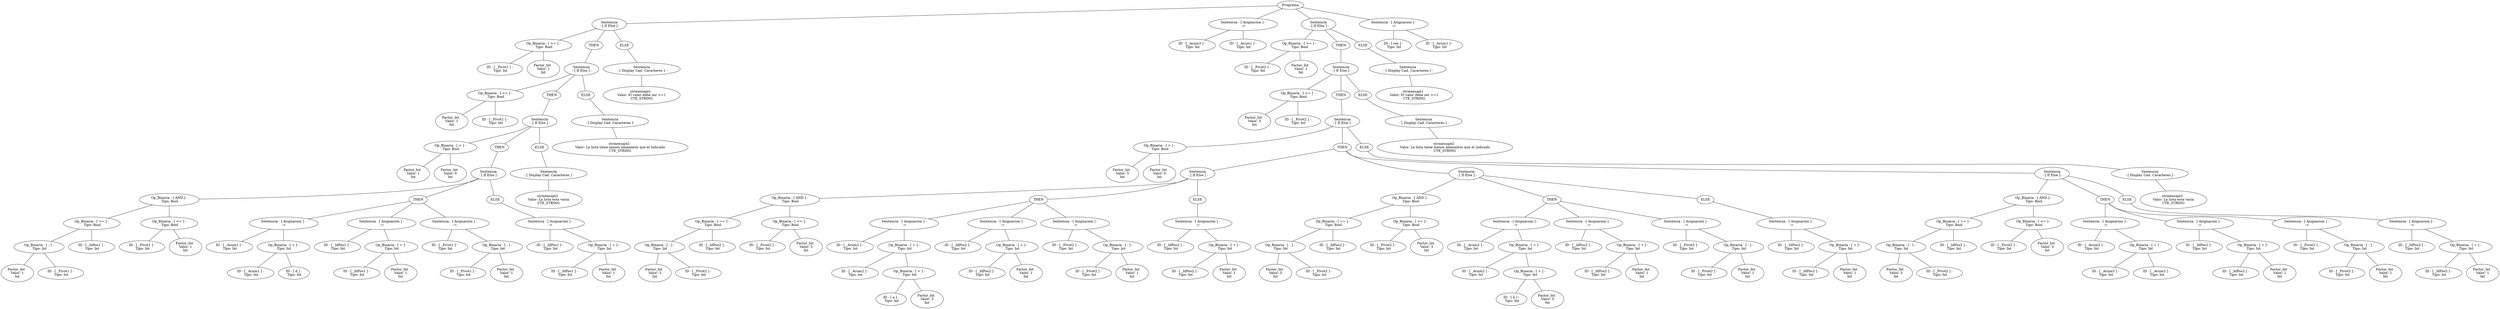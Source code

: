 graph G {nodo_programa[label="Programa"]
nodo_421932997[label="Sentencia
 - [ If Else ] -"]
nodo_programa--nodo_421932997
nodo_625837634[label=" Op_Binaria - [ >= ] - 
 Tipo: Bool"]
nodo_421932997--nodo_625837634
nodo_520783934[label=" ID - [ _Pivot1 ] - 
 Tipo: Int"]
nodo_625837634--nodo_520783934
nodo_1840757170[label="Factor_Int  
 Valor: 1 
Int"]
nodo_625837634--nodo_1840757170
nodo_4219329971[label="THEN"]
nodo_421932997--nodo_4219329971
nodo_1170734022[label="Sentencia
 - [ If Else ] -"]
nodo_4219329971--nodo_1170734022
nodo_217123498[label=" Op_Binaria - [ >= ] - 
 Tipo: Bool"]
nodo_1170734022--nodo_217123498
nodo_1206986866[label="Factor_Int  
 Valor: 1 
Int"]
nodo_217123498--nodo_1206986866
nodo_400253719[label=" ID - [ _Pivot1 ] - 
 Tipo: Int"]
nodo_217123498--nodo_400253719
nodo_11707340221[label="THEN"]
nodo_1170734022--nodo_11707340221
nodo_1832428513[label="Sentencia
 - [ If Else ] -"]
nodo_11707340221--nodo_1832428513
nodo_1771589814[label=" Op_Binaria - [ > ] - 
 Tipo: Bool"]
nodo_1832428513--nodo_1771589814
nodo_660887375[label="Factor_Int  
 Valor: 1 
Int"]
nodo_1771589814--nodo_660887375
nodo_1810582383[label="Factor_Int  
 Valor: 0 
Int"]
nodo_1771589814--nodo_1810582383
nodo_18324285131[label="THEN"]
nodo_1832428513--nodo_18324285131
nodo_1130678872[label="Sentencia
 - [ If Else ] -"]
nodo_18324285131--nodo_1130678872
nodo_1758605154[label=" Op_Binaria - [ AND ] - 
 Tipo: Bool"]
nodo_1130678872--nodo_1758605154
nodo_1829360408[label=" Op_Binaria - [ == ] - 
 Tipo: Bool"]
nodo_1758605154--nodo_1829360408
nodo_1552440805[label=" Op_Binaria - [ - ] - 
 Tipo: Int"]
nodo_1829360408--nodo_1552440805
nodo_962292262[label="Factor_Int  
 Valor: 1 
Int"]
nodo_1552440805--nodo_962292262
nodo_1074522960[label=" ID - [ _Pivot1 ] - 
 Tipo: Int"]
nodo_1552440805--nodo_1074522960
nodo_1673093466[label=" ID - [ _IdPos1 ] - 
 Tipo: Int"]
nodo_1829360408--nodo_1673093466
nodo_2109767613[label=" Op_Binaria - [ <= ] - 
 Tipo: Bool"]
nodo_1758605154--nodo_2109767613
nodo_531112057[label=" ID - [ _Pivot1 ] - 
 Tipo: Int"]
nodo_2109767613--nodo_531112057
nodo_15079863[label="Factor_Int  
 Valor: 1 
Int"]
nodo_2109767613--nodo_15079863
nodo_11306788721[label="THEN"]
nodo_1130678872--nodo_11306788721
nodo_687676224[label="Sentencia - [ Asignacion ] -
 :="]
nodo_11306788721--nodo_687676224
nodo_1455334517[label=" ID - [ _Acum1 ] - 
 Tipo: Int"]
nodo_687676224--nodo_1455334517
nodo_139197747[label=" Op_Binaria - [ + ] - 
 Tipo: Int"]
nodo_687676224--nodo_139197747
nodo_944793132[label=" ID - [ _Acum1 ] - 
 Tipo: Int"]
nodo_139197747--nodo_944793132
nodo_375124468[label=" ID - [ d ] - 
 Tipo: Int"]
nodo_139197747--nodo_375124468
nodo_2016890237[label="Sentencia - [ Asignacion ] -
 :="]
nodo_11306788721--nodo_2016890237
nodo_1535755010[label=" ID - [ _IdPos1 ] - 
 Tipo: Int"]
nodo_2016890237--nodo_1535755010
nodo_217849637[label=" Op_Binaria - [ + ] - 
 Tipo: Int"]
nodo_2016890237--nodo_217849637
nodo_933656976[label=" ID - [ _IdPos1 ] - 
 Tipo: Int"]
nodo_217849637--nodo_933656976
nodo_1975027388[label="Factor_Int  
 Valor: 1 
Int"]
nodo_217849637--nodo_1975027388
nodo_1622985434[label="Sentencia - [ Asignacion ] -
 :="]
nodo_11306788721--nodo_1622985434
nodo_206955743[label=" ID - [ _Pivot1 ] - 
 Tipo: Int"]
nodo_1622985434--nodo_206955743
nodo_138114620[label=" Op_Binaria - [ - ] - 
 Tipo: Int"]
nodo_1622985434--nodo_138114620
nodo_956800225[label=" ID - [ _Pivot1 ] - 
 Tipo: Int"]
nodo_138114620--nodo_956800225
nodo_1072397057[label="Factor_Int  
 Valor: 1 
Int"]
nodo_138114620--nodo_1072397057
nodo_11306788722[label="ELSE"]
nodo_1130678872--nodo_11306788722
nodo_473629503[label="Sentencia - [ Asignacion ] -
 :="]
nodo_11306788722--nodo_473629503
nodo_1331829778[label=" ID - [ _IdPos1 ] - 
 Tipo: Int"]
nodo_473629503--nodo_1331829778
nodo_1242001803[label=" Op_Binaria - [ + ] - 
 Tipo: Int"]
nodo_473629503--nodo_1242001803
nodo_785397945[label=" ID - [ _IdPos1 ] - 
 Tipo: Int"]
nodo_1242001803--nodo_785397945
nodo_1781986471[label="Factor_Int  
 Valor: 1 
Int"]
nodo_1242001803--nodo_1781986471
nodo_18324285132[label="ELSE"]
nodo_1832428513--nodo_18324285132
nodo_896268159[label="Sentencia
 - [ Display Cad. Caracteres ] -"]
nodo_18324285132--nodo_896268159
nodo_1150370672[label="strmensaje3  
 Valor: La lista esta vacia 
CTE_STRING"]
nodo_896268159--nodo_1150370672
nodo_11707340222[label="ELSE"]
nodo_1170734022--nodo_11707340222
nodo_1806417579[label="Sentencia
 - [ Display Cad. Caracteres ] -"]
nodo_11707340222--nodo_1806417579
nodo_921042101[label="strmensaje2  
 Valor: La lista tiene menos elementos que el indicado 
CTE_STRING"]
nodo_1806417579--nodo_921042101
nodo_4219329972[label="ELSE"]
nodo_421932997--nodo_4219329972
nodo_1558127897[label="Sentencia
 - [ Display Cad. Caracteres ] -"]
nodo_4219329972--nodo_1558127897
nodo_303789873[label="strmensaje1  
 Valor: El valor debe ser >=1 
CTE_STRING"]
nodo_1558127897--nodo_303789873
nodo_619961663[label="Sentencia - [ Asignacion ] -
 :="]
nodo_programa--nodo_619961663
nodo_1038781760[label=" ID - [ _Acum3 ] - 
 Tipo: Int"]
nodo_619961663--nodo_1038781760
nodo_406360073[label=" ID - [ _Acum1 ] - 
 Tipo: Int"]
nodo_619961663--nodo_406360073
nodo_1372835520[label="Sentencia
 - [ If Else ] -"]
nodo_programa--nodo_1372835520
nodo_1802763232[label=" Op_Binaria - [ >= ] - 
 Tipo: Bool"]
nodo_1372835520--nodo_1802763232
nodo_43707203[label=" ID - [ _Pivot2 ] - 
 Tipo: Int"]
nodo_1802763232--nodo_43707203
nodo_1593744321[label="Factor_Int  
 Valor: 1 
Int"]
nodo_1802763232--nodo_1593744321
nodo_13728355201[label="THEN"]
nodo_1372835520--nodo_13728355201
nodo_294976272[label="Sentencia
 - [ If Else ] -"]
nodo_13728355201--nodo_294976272
nodo_1699528249[label=" Op_Binaria - [ >= ] - 
 Tipo: Bool"]
nodo_294976272--nodo_1699528249
nodo_819564832[label="Factor_Int  
 Valor: 3 
Int"]
nodo_1699528249--nodo_819564832
nodo_441660521[label=" ID - [ _Pivot2 ] - 
 Tipo: Int"]
nodo_1699528249--nodo_441660521
nodo_2949762721[label="THEN"]
nodo_294976272--nodo_2949762721
nodo_740884552[label="Sentencia
 - [ If Else ] -"]
nodo_2949762721--nodo_740884552
nodo_739561090[label=" Op_Binaria - [ > ] - 
 Tipo: Bool"]
nodo_740884552--nodo_739561090
nodo_1345854129[label="Factor_Int  
 Valor: 3 
Int"]
nodo_739561090--nodo_1345854129
nodo_1397460131[label="Factor_Int  
 Valor: 0 
Int"]
nodo_739561090--nodo_1397460131
nodo_7408845521[label="THEN"]
nodo_740884552--nodo_7408845521
nodo_923069890[label="Sentencia
 - [ If Else ] -"]
nodo_7408845521--nodo_923069890
nodo_1030641022[label=" Op_Binaria - [ AND ] - 
 Tipo: Bool"]
nodo_923069890--nodo_1030641022
nodo_764620272[label=" Op_Binaria - [ == ] - 
 Tipo: Bool"]
nodo_1030641022--nodo_764620272
nodo_582128245[label=" Op_Binaria - [ - ] - 
 Tipo: Int"]
nodo_764620272--nodo_582128245
nodo_851968284[label="Factor_Int  
 Valor: 3 
Int"]
nodo_582128245--nodo_851968284
nodo_2101503902[label=" ID - [ _Pivot2 ] - 
 Tipo: Int"]
nodo_582128245--nodo_2101503902
nodo_1225406827[label=" ID - [ _IdPos2 ] - 
 Tipo: Int"]
nodo_764620272--nodo_1225406827
nodo_2141010693[label=" Op_Binaria - [ <= ] - 
 Tipo: Bool"]
nodo_1030641022--nodo_2141010693
nodo_221189387[label=" ID - [ _Pivot2 ] - 
 Tipo: Int"]
nodo_2141010693--nodo_221189387
nodo_1665138087[label="Factor_Int  
 Valor: 3 
Int"]
nodo_2141010693--nodo_1665138087
nodo_9230698901[label="THEN"]
nodo_923069890--nodo_9230698901
nodo_2070303178[label="Sentencia - [ Asignacion ] -
 :="]
nodo_9230698901--nodo_2070303178
nodo_1840584880[label=" ID - [ _Acum2 ] - 
 Tipo: Int"]
nodo_2070303178--nodo_1840584880
nodo_407363392[label=" Op_Binaria - [ + ] - 
 Tipo: Int"]
nodo_2070303178--nodo_407363392
nodo_67750698[label=" ID - [ _Acum2 ] - 
 Tipo: Int"]
nodo_407363392--nodo_67750698
nodo_1621733657[label=" Op_Binaria - [ + ] - 
 Tipo: Int"]
nodo_407363392--nodo_1621733657
nodo_140323750[label=" ID - [ a ] - 
 Tipo: Int"]
nodo_1621733657--nodo_140323750
nodo_1108233511[label="Factor_Int  
 Valor: 3 
Int"]
nodo_1621733657--nodo_1108233511
nodo_1294479968[label="Sentencia - [ Asignacion ] -
 :="]
nodo_9230698901--nodo_1294479968
nodo_144561133[label=" ID - [ _IdPos2 ] - 
 Tipo: Int"]
nodo_1294479968--nodo_144561133
nodo_772186209[label=" Op_Binaria - [ + ] - 
 Tipo: Int"]
nodo_1294479968--nodo_772186209
nodo_1687977488[label=" ID - [ _IdPos2 ] - 
 Tipo: Int"]
nodo_772186209--nodo_1687977488
nodo_1747712977[label="Factor_Int  
 Valor: 1 
Int"]
nodo_772186209--nodo_1747712977
nodo_240078722[label="Sentencia - [ Asignacion ] -
 :="]
nodo_9230698901--nodo_240078722
nodo_366076802[label=" ID - [ _Pivot2 ] - 
 Tipo: Int"]
nodo_240078722--nodo_366076802
nodo_305816534[label=" Op_Binaria - [ - ] - 
 Tipo: Int"]
nodo_240078722--nodo_305816534
nodo_637069107[label=" ID - [ _Pivot2 ] - 
 Tipo: Int"]
nodo_305816534--nodo_637069107
nodo_1371508561[label="Factor_Int  
 Valor: 1 
Int"]
nodo_305816534--nodo_1371508561
nodo_9230698902[label="ELSE"]
nodo_923069890--nodo_9230698902
nodo_1265154839[label="Sentencia - [ Asignacion ] -
 :="]
nodo_9230698902--nodo_1265154839
nodo_177030527[label=" ID - [ _IdPos2 ] - 
 Tipo: Int"]
nodo_1265154839--nodo_177030527
nodo_1756293730[label=" Op_Binaria - [ + ] - 
 Tipo: Int"]
nodo_1265154839--nodo_1756293730
nodo_1170613537[label=" ID - [ _IdPos2 ] - 
 Tipo: Int"]
nodo_1756293730--nodo_1170613537
nodo_1266192013[label="Factor_Int  
 Valor: 1 
Int"]
nodo_1756293730--nodo_1266192013
nodo_725519392[label="Sentencia
 - [ If Else ] -"]
nodo_7408845521--nodo_725519392
nodo_886869727[label=" Op_Binaria - [ AND ] - 
 Tipo: Bool"]
nodo_725519392--nodo_886869727
nodo_1086802504[label=" Op_Binaria - [ == ] - 
 Tipo: Bool"]
nodo_886869727--nodo_1086802504
nodo_1338292283[label=" Op_Binaria - [ - ] - 
 Tipo: Int"]
nodo_1086802504--nodo_1338292283
nodo_272921199[label="Factor_Int  
 Valor: 3 
Int"]
nodo_1338292283--nodo_272921199
nodo_1077849294[label=" ID - [ _Pivot2 ] - 
 Tipo: Int"]
nodo_1338292283--nodo_1077849294
nodo_978398091[label=" ID - [ _IdPos2 ] - 
 Tipo: Int"]
nodo_1086802504--nodo_978398091
nodo_1354647962[label=" Op_Binaria - [ <= ] - 
 Tipo: Bool"]
nodo_886869727--nodo_1354647962
nodo_1666879208[label=" ID - [ _Pivot2 ] - 
 Tipo: Int"]
nodo_1354647962--nodo_1666879208
nodo_1446450833[label="Factor_Int  
 Valor: 3 
Int"]
nodo_1354647962--nodo_1446450833
nodo_7255193921[label="THEN"]
nodo_725519392--nodo_7255193921
nodo_1703506607[label="Sentencia - [ Asignacion ] -
 :="]
nodo_7255193921--nodo_1703506607
nodo_1197020445[label=" ID - [ _Acum2 ] - 
 Tipo: Int"]
nodo_1703506607--nodo_1197020445
nodo_1883504336[label=" Op_Binaria - [ + ] - 
 Tipo: Int"]
nodo_1703506607--nodo_1883504336
nodo_514780631[label=" ID - [ _Acum2 ] - 
 Tipo: Int"]
nodo_1883504336--nodo_514780631
nodo_863681690[label=" Op_Binaria - [ + ] - 
 Tipo: Int"]
nodo_1883504336--nodo_863681690
nodo_1350479710[label=" ID - [ b ] - 
 Tipo: Int"]
nodo_863681690--nodo_1350479710
nodo_163461660[label="Factor_Int  
 Valor: 5 
Int"]
nodo_863681690--nodo_163461660
nodo_815593639[label="Sentencia - [ Asignacion ] -
 :="]
nodo_7255193921--nodo_815593639
nodo_1071837780[label=" ID - [ _IdPos2 ] - 
 Tipo: Int"]
nodo_815593639--nodo_1071837780
nodo_1345859078[label=" Op_Binaria - [ + ] - 
 Tipo: Int"]
nodo_815593639--nodo_1345859078
nodo_965845379[label=" ID - [ _IdPos2 ] - 
 Tipo: Int"]
nodo_1345859078--nodo_965845379
nodo_1847537622[label="Factor_Int  
 Valor: 1 
Int"]
nodo_1345859078--nodo_1847537622
nodo_1187446803[label="Sentencia - [ Asignacion ] -
 :="]
nodo_7255193921--nodo_1187446803
nodo_1469992659[label=" ID - [ _Pivot2 ] - 
 Tipo: Int"]
nodo_1187446803--nodo_1469992659
nodo_1664577562[label=" Op_Binaria - [ - ] - 
 Tipo: Int"]
nodo_1187446803--nodo_1664577562
nodo_1958842933[label=" ID - [ _Pivot2 ] - 
 Tipo: Int"]
nodo_1664577562--nodo_1958842933
nodo_184075046[label="Factor_Int  
 Valor: 1 
Int"]
nodo_1664577562--nodo_184075046
nodo_7255193922[label="ELSE"]
nodo_725519392--nodo_7255193922
nodo_792063100[label="Sentencia - [ Asignacion ] -
 :="]
nodo_7255193922--nodo_792063100
nodo_2010836512[label=" ID - [ _IdPos2 ] - 
 Tipo: Int"]
nodo_792063100--nodo_2010836512
nodo_267557588[label=" Op_Binaria - [ + ] - 
 Tipo: Int"]
nodo_792063100--nodo_267557588
nodo_1130338815[label=" ID - [ _IdPos2 ] - 
 Tipo: Int"]
nodo_267557588--nodo_1130338815
nodo_1124719588[label="Factor_Int  
 Valor: 1 
Int"]
nodo_267557588--nodo_1124719588
nodo_1669498443[label="Sentencia
 - [ If Else ] -"]
nodo_7408845521--nodo_1669498443
nodo_2025686229[label=" Op_Binaria - [ AND ] - 
 Tipo: Bool"]
nodo_1669498443--nodo_2025686229
nodo_1192389212[label=" Op_Binaria - [ == ] - 
 Tipo: Bool"]
nodo_2025686229--nodo_1192389212
nodo_1246322593[label=" Op_Binaria - [ - ] - 
 Tipo: Int"]
nodo_1192389212--nodo_1246322593
nodo_1024342141[label="Factor_Int  
 Valor: 3 
Int"]
nodo_1246322593--nodo_1024342141
nodo_696358949[label=" ID - [ _Pivot2 ] - 
 Tipo: Int"]
nodo_1246322593--nodo_696358949
nodo_2106935235[label=" ID - [ _IdPos2 ] - 
 Tipo: Int"]
nodo_1192389212--nodo_2106935235
nodo_2099362695[label=" Op_Binaria - [ <= ] - 
 Tipo: Bool"]
nodo_2025686229--nodo_2099362695
nodo_824228238[label=" ID - [ _Pivot2 ] - 
 Tipo: Int"]
nodo_2099362695--nodo_824228238
nodo_348475199[label="Factor_Int  
 Valor: 3 
Int"]
nodo_2099362695--nodo_348475199
nodo_16694984431[label="THEN"]
nodo_1669498443--nodo_16694984431
nodo_1127852347[label="Sentencia - [ Asignacion ] -
 :="]
nodo_16694984431--nodo_1127852347
nodo_859098968[label=" ID - [ _Acum3 ] - 
 Tipo: Int"]
nodo_1127852347--nodo_859098968
nodo_132967545[label=" Op_Binaria - [ + ] - 
 Tipo: Int"]
nodo_1127852347--nodo_132967545
nodo_971958028[label=" ID - [ _Acum3 ] - 
 Tipo: Int"]
nodo_132967545--nodo_971958028
nodo_932245883[label=" ID - [ _Acum3 ] - 
 Tipo: Int"]
nodo_132967545--nodo_932245883
nodo_575383262[label="Sentencia - [ Asignacion ] -
 :="]
nodo_16694984431--nodo_575383262
nodo_1118046666[label=" ID - [ _IdPos2 ] - 
 Tipo: Int"]
nodo_575383262--nodo_1118046666
nodo_213667861[label=" Op_Binaria - [ + ] - 
 Tipo: Int"]
nodo_575383262--nodo_213667861
nodo_1016558544[label=" ID - [ _IdPos2 ] - 
 Tipo: Int"]
nodo_213667861--nodo_1016558544
nodo_1133858762[label="Factor_Int  
 Valor: 1 
Int"]
nodo_213667861--nodo_1133858762
nodo_555607083[label="Sentencia - [ Asignacion ] -
 :="]
nodo_16694984431--nodo_555607083
nodo_1330590949[label=" ID - [ _Pivot2 ] - 
 Tipo: Int"]
nodo_555607083--nodo_1330590949
nodo_1212274479[label=" Op_Binaria - [ - ] - 
 Tipo: Int"]
nodo_555607083--nodo_1212274479
nodo_566442738[label=" ID - [ _Pivot2 ] - 
 Tipo: Int"]
nodo_1212274479--nodo_566442738
nodo_1873915485[label="Factor_Int  
 Valor: 1 
Int"]
nodo_1212274479--nodo_1873915485
nodo_16694984432[label="ELSE"]
nodo_1669498443--nodo_16694984432
nodo_1508853586[label="Sentencia - [ Asignacion ] -
 :="]
nodo_16694984432--nodo_1508853586
nodo_533797871[label=" ID - [ _IdPos2 ] - 
 Tipo: Int"]
nodo_1508853586--nodo_533797871
nodo_662550093[label=" Op_Binaria - [ + ] - 
 Tipo: Int"]
nodo_1508853586--nodo_662550093
nodo_1172060089[label=" ID - [ _IdPos2 ] - 
 Tipo: Int"]
nodo_662550093--nodo_1172060089
nodo_1714044295[label="Factor_Int  
 Valor: 1 
Int"]
nodo_662550093--nodo_1714044295
nodo_7408845522[label="ELSE"]
nodo_740884552--nodo_7408845522
nodo_1899191502[label="Sentencia
 - [ Display Cad. Caracteres ] -"]
nodo_7408845522--nodo_1899191502
nodo_993411963[label="strmensaje3  
 Valor: La lista esta vacia 
CTE_STRING"]
nodo_1899191502--nodo_993411963
nodo_2949762722[label="ELSE"]
nodo_294976272--nodo_2949762722
nodo_536070747[label="Sentencia
 - [ Display Cad. Caracteres ] -"]
nodo_2949762722--nodo_536070747
nodo_671222311[label="strmensaje2  
 Valor: La lista tiene menos elementos que el indicado 
CTE_STRING"]
nodo_536070747--nodo_671222311
nodo_13728355202[label="ELSE"]
nodo_1372835520--nodo_13728355202
nodo_1128068805[label="Sentencia
 - [ Display Cad. Caracteres ] -"]
nodo_13728355202--nodo_1128068805
nodo_1243109442[label="strmensaje1  
 Valor: El valor debe ser >=1 
CTE_STRING"]
nodo_1128068805--nodo_1243109442
nodo_1280587931[label="Sentencia - [ Asignacion ] -
 :="]
nodo_programa--nodo_1280587931
nodo_1262023240[label=" ID - [ res ] - 
 Tipo: Int"]
nodo_1280587931--nodo_1262023240
nodo_1934858810[label=" ID - [ _Acum1 ] - 
 Tipo: Int"]
nodo_1280587931--nodo_1934858810
}

